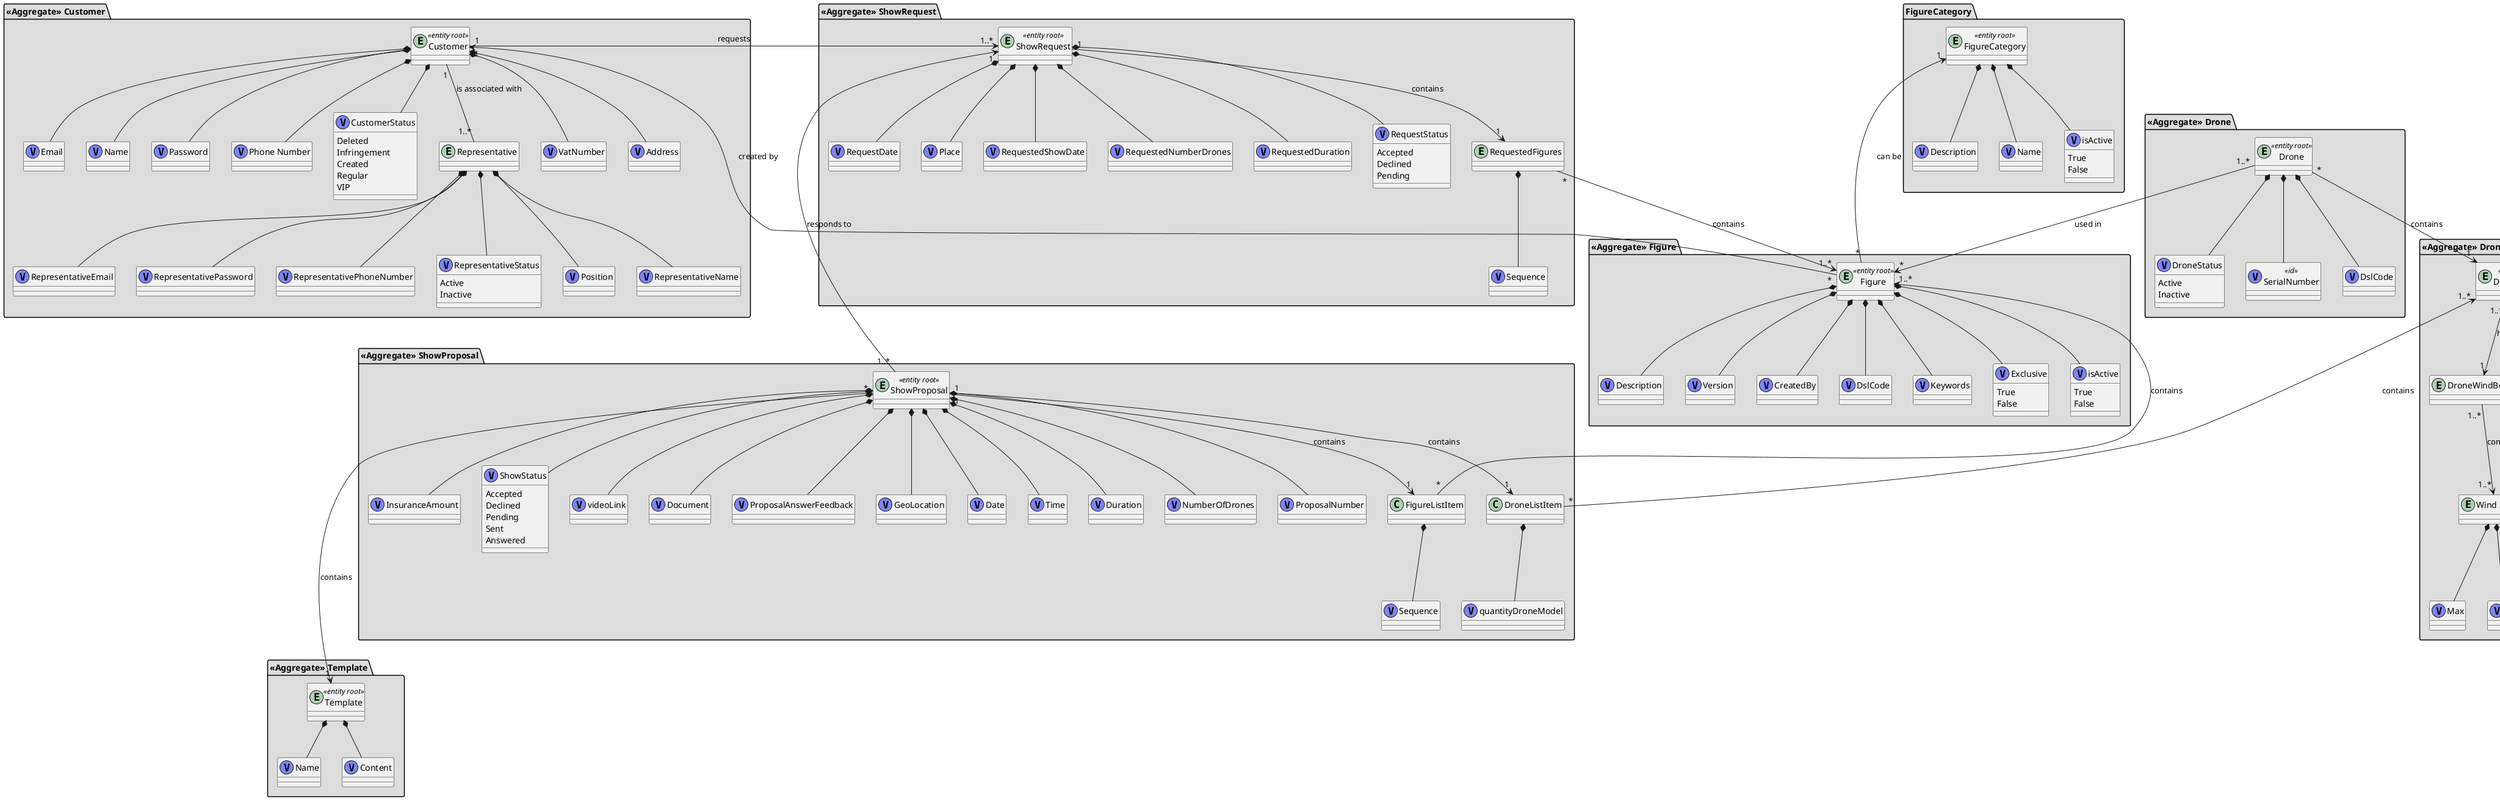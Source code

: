 @startuml

@startuml

package "**«Aggregate» Customer**" #DDDDDD {

        entity "Customer" as entity_customer <<entity root>> {
        }
        class "VatNumber" as vObject_vatNumber <<(V, #7E84F7)>> {
        }
        class "Address" as vObject_customerAddress <<(V, #7E84F7)>> {
        }
        class "Email" as vObject_email <<(V, #7E84F7)>> {
        }

        class "Name" as vObject_name <<(V, #7E84F7)>> {
        }

        class "Password" as vObject_password <<(V, #7E84F7)>> {
        }

        class "Phone Number" as vObject_phoneNumber <<(V, #7E84F7)>> {
        }



        class "CustomerStatus" as vObject_customerStatus <<(V, #7E84F7)>> {
                    Deleted
                    Infringement
                    Created
                    Regular
                    VIP
        }

        entity "Representative" as entity_representative {
            }

        class "Position" as vObject_position <<(V, #7E84F7)>> {
            }

        class "RepresentativeName" as vObject_representativeName <<(V, #7E84F7)>> {
        }
        class "RepresentativeEmail" as vObject_representativeEmail <<(V, #7E84F7)>> {
        }
        class "RepresentativePassword" as vObject_representativePassword <<(V, #7E84F7)>> {
                }
        class "RepresentativePhoneNumber" as vObject_representativePhoneNumber <<(V, #7E84F7)>> {
        }
        class "RepresentativeStatus" as vObject_representativeStatus <<(V, #7E84F7)>> {
            Active
            Inactive
        }



        entity_representative *-- vObject_position
        entity_representative *-- vObject_representativeName
        entity_representative *-- vObject_representativeEmail
        entity_representative *-- vObject_representativePassword
        entity_representative *-- vObject_representativePhoneNumber
        entity_representative *-- vObject_representativeStatus

        entity_customer "1"--"1..*"  entity_representative: "is associated with"
        entity_customer *--down vObject_customerStatus
        entity_customer *--down vObject_customerAddress
        entity_customer *--down vObject_vatNumber
        entity_customer *--down vObject_email
        entity_customer *--down vObject_name
        entity_customer *--down vObject_password
        entity_customer *--down vObject_phoneNumber


}

package "**«Aggregate» Drone**" #DDDDDD {

        entity "Drone" as entity_drone <<entity root>> {
        }
        class "SerialNumber" as vObject_serialNumber <<id>> <<(V, #7E84F7)>> {
        }
        class "DslCode" as vObject_dslCode <<(V, #7E84F7)>> {
        }
        class "DroneStatus" as vObject_droneStatus <<(V, #7E84F7)>> {
            Active
            Inactive
        }

        entity_drone *--down vObject_droneStatus
        entity_drone *--down vObject_dslCode
        entity_drone *--down vObject_serialNumber
}

package "**«Aggregate» DroneModel**" #DDDDDD {

    entity "DroneModel" as entity_droneModel  <<entity root>> {
    }
    entity "DroneWindBehavior" as entity_windBehavior {
    }
    entity "Wind Interval" as entity_windInterval {
    }
    class "ModelName" as vObject_modelName  <<(V, #7E84F7)>> {
    }
    class "Manufacturer" as vObject_manufacturer <<(V, #7E84F7)>> {
    }
    class "isActive" as vObject_isActive <<(V, #7E84F7)>> {
                        True
                        False
    }
    class "Max" as vObject_max <<(V, #7E84F7)>> {
    }
    class "Min" as vObject_min <<(V, #7E84F7)>> {
    }
    class "Tolerance" as vObject_tolerance <<(V, #7E84F7)>> {
    }

    entity_droneModel "1..*"-->"1" entity_windBehavior: "has"
    entity_windBehavior "1..*"-->"1..*" entity_windInterval: "contains"
    entity_droneModel *--down vObject_modelName
    entity_droneModel *--down vObject_manufacturer
    entity_droneModel *--down vObject_isActive
    entity_windInterval *--down vObject_min
    entity_windInterval *--down vObject_max
    entity_windInterval *--down vObject_tolerance

}

package "**«Aggregate» ShowProposal**" #DDDDDD {

    entity "ShowProposal" as entity_showProposal  <<entity root>> {
    }
    class "Document" as vObject_document <<(V, #7E84F7)>> {
    }
    class "DroneListItem" as entity_droneListItem {
    }
    class "FigureListItem" as entity_figureListItem {
    }
    class "ProposalAnswerFeedback" as vObject_proposalFeedback <<(V, #7E84F7)>>{
    }
    class "GeoLocation" as vObject_geoLocation <<(V, #7E84F7)>> {
    }
    class "Date" as vObject_date <<(V, #7E84F7)>> {
    }
    class "Time" as vObject_time <<(V, #7E84F7)>> {
    }
    class "Duration" as vObject_duration <<(V, #7E84F7)>> {
    }
    class "NumberOfDrones" as vObject_numberOfDrones <<(V, #7E84F7)>> {
    }
    class "ProposalNumber" as vObject_proposalNumber <<(V, #7E84F7)>> {
    }
    class "InsuranceAmount" as vObject_insuranceAmount <<(V, #7E84F7)>> {
    }
    class "ShowStatus" as vObject_showStatus <<(V, #7E84F7)>> {
        Accepted
        Declined
        Pending
        Sent
        Answered
    }
    class "videoLink" as vObject_videoLink <<(V, #7E84F7)>> {
    }
    class "Sequence" as vObject_sequence <<(V, #7E84F7)>> {
    }
    class "quantityDroneModel" as vObject_quantityDroneModel <<(V, #7E84F7)>> {
    }

    entity_showProposal *-- vObject_date
    entity_showProposal *-- vObject_duration
    entity_showProposal *-- vObject_insuranceAmount
    entity_showProposal *-- vObject_proposalNumber
    entity_showProposal *-- vObject_numberOfDrones
    entity_showProposal *-- vObject_document
    entity_showProposal *-- vObject_time
    entity_showProposal *-- vObject_showStatus
    entity_showProposal *-- vObject_videoLink
    entity_showProposal *-- vObject_geoLocation
    entity_showProposal *-- vObject_proposalFeedback

    entity_showProposal "1"-->"1" entity_figureListItem: contains
    entity_showProposal "1"-->"1" entity_droneListItem: contains

    entity_figureListItem *-- vObject_sequence
    entity_droneListItem *-- vObject_quantityDroneModel

}

package "**«Aggregate» Template**" #DDDDDD {
    entity "Template" as entity_template  <<entity root>> {
    }
    class "Name" as vObject_templateName <<(V, #7E84F7)>> {
    }
    class "Content" as vObject_content <<(V, #7E84F7)>> {
    }

    entity_template *-- vObject_templateName
    entity_template *-- vObject_content

}


package "**«Aggregate» ShowRequest**" #DDDDDD {

    entity "ShowRequest" as entity_showRequest  <<entity root>> {
    }
    class "RequestDate" as vObject_requestDate <<(V, #7E84F7)>> {
    }
    class "Place" as vObject_showPlace <<(V, #7E84F7)>> {
    }
    class "RequestedShowDate" as vObject_requestedShowDate <<(V, #7E84F7)>> {
    }
    class "RequestedNumberDrones" as vObject_requestedNumberDrones <<(V, #7E84F7)>> {
    }
    class "RequestedDuration" as vObject_requestedDuration <<(V, #7E84F7)>> {
    }
    class "RequestStatus" as vObject_requestStatus <<(V, #7E84F7)>> {
        Accepted
        Declined
        Pending
    }
    entity "RequestedFigures" as entity_requestedFigures{
    }
    class "Sequence" as vObject_sequence <<(V, #7E84F7)>> {
    }


    entity_showRequest "1"-->"1" entity_requestedFigures: "contains"

    entity_showRequest *--down vObject_showPlace
    entity_showRequest *--down vObject_requestedShowDate
    entity_showRequest *--down vObject_requestedNumberDrones
    entity_showRequest *--down vObject_requestedDuration
    entity_showRequest *--down vObject_requestStatus
    entity_showRequest *--down vObject_requestDate

    entity_requestedFigures *--down vObject_sequence
}


package "**«Aggregate» Figure**" #DDDDDD {

        entity "Figure" as entity_figure <<entity root>> {
        }
        class "Description" as vObject_description <<(V, #7E84F7)>> {
        }
        class "Version" as vObject_figureVersion <<(V, #7E84F7)>> {
        }
        class "CreatedBy" as vObject_createdBy <<(V, #7E84F7)>> {
        }
        class "DslCode" as vObject_dslCode <<(V, #7E84F7)>> {
        }
        class "Keywords" as vObject_keywords <<(V, #7E84F7)>> {
        }
        class "Exclusive" as vObject_exclusive <<(V, #7E84F7)>> {
            True
            False
        }
        class "isActive" as vObject_isActive <<(V, #7E84F7)>> {
                    True
                    False
        }

        entity_figure *--down vObject_isActive
        entity_figure *--down vObject_exclusive
        entity_figure *--down vObject_createdBy
        entity_figure *--down vObject_description
        entity_figure *--down vObject_figureVersion
        entity_figure *--down vObject_dslCode
        entity_figure *--down vObject_keywords

}

package FigureCategory #DDDDDD {

        entity "FigureCategory" as entity_figureCategory  <<entity root>> {
        }
        class "Description" as vObject_description <<(V, #7E84F7)>> {
        }
        class "Name" as vObject_name <<(V, #7E84F7)>> {
        }
        class "isActive" as vObject_isActive <<(V, #7E84F7)>> {
            True
            False
        }

        entity_figureCategory *--down vObject_description
        entity_figureCategory *--down vObject_name
        entity_figureCategory *--down vObject_isActive

}

entity_showRequest "1"<-down---"1..*" entity_showProposal: "responds to"
entity_customer "1"-down>"1..*" entity_showRequest: "requests"
entity_figure "*"-->"1" entity_customer: "created by"
entity_figureListItem "*" --down> "1..*" entity_figure:"contains"
entity_requestedFigures "*" -->"1..*" entity_figure:"contains"
entity_figureCategory "1"<--down- "*" entity_figure: "can be"
entity_droneListItem "*" --up-> "1..*" entity_droneModel: "contains"
entity_drone "1..*"-->"*" entity_figure: "used in"
entity_droneModel "1"<--up "*" entity_drone: "contains"
entity_template "1" <-up--- "*" entity_showProposal: "contains"

@enduml
